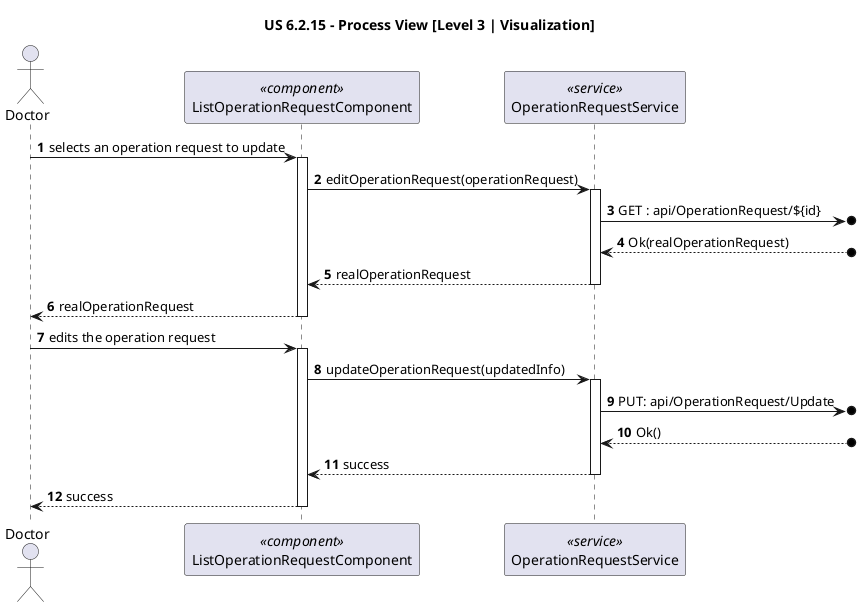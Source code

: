 @startuml

title "US 6.2.15 - Process View [Level 3 | Visualization]"

autonumber
actor "Doctor" as USER
participant "ListOperationRequestComponent" as UOR <<component>>
participant "OperationRequestService" as ORS <<service>>

USER -> UOR : selects an operation request to update
activate UOR

UOR -> ORS : editOperationRequest(operationRequest)
activate ORS

ORS ->o] : GET : api/OperationRequest/${id}

ORS <--o] : Ok(realOperationRequest)

ORS --> UOR: realOperationRequest
deactivate ORS

UOR --> USER: realOperationRequest
deactivate UOR

USER -> UOR : edits the operation request
activate UOR

UOR -> ORS : updateOperationRequest(updatedInfo)
activate ORS

ORS ->o] : PUT: api/OperationRequest/Update

ORS <--o] : Ok()

ORS --> UOR: success
deactivate ORS

UOR --> USER: success
deactivate UOR

@enduml